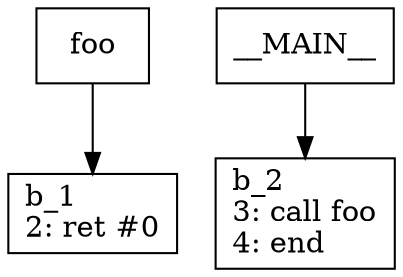 digraph Computation {
node [shape=box];
foo -> b_1;
b_1 [label="b_1\l2: ret #0\l"]
__MAIN__ -> b_2;
b_2 [label="b_2\l3: call foo\l4: end\l"]
}